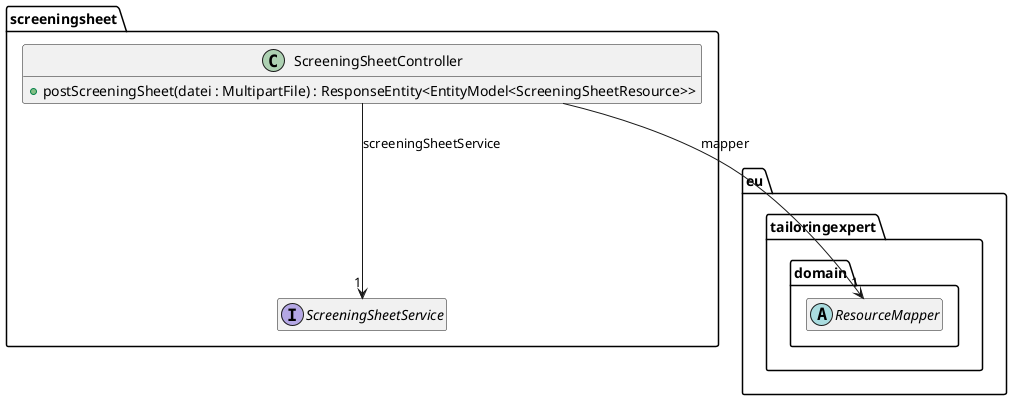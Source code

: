@startuml
hide empty members

package eu.tailoringexpert {
    package domain {
        abstract class ResourceMapper
    }
}

package screeningsheet {

    interface ScreeningSheetService {
    }

    class ScreeningSheetController {
        +postScreeningSheet(datei : MultipartFile) : ResponseEntity<EntityModel<ScreeningSheetResource>>
    }
    ScreeningSheetController --> "1" ResourceMapper : mapper
    ScreeningSheetController --> "1" ScreeningSheetService : screeningSheetService

}
@enduml